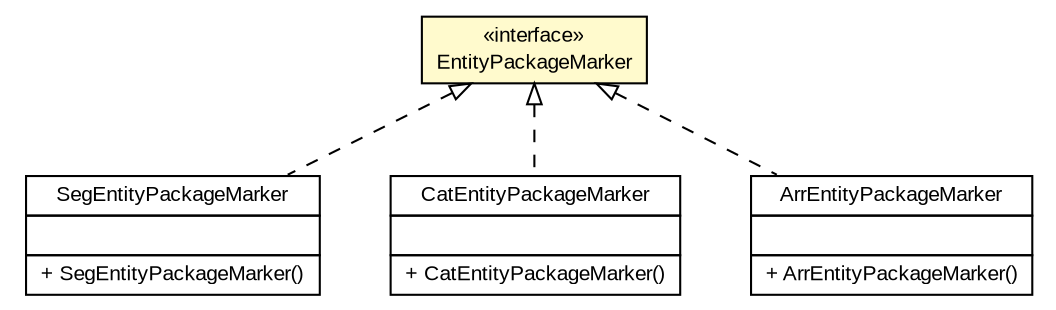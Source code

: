 #!/usr/local/bin/dot
#
# Class diagram 
# Generated by UMLGraph version R5_6 (http://www.umlgraph.org/)
#

digraph G {
	edge [fontname="arial",fontsize=10,labelfontname="arial",labelfontsize=10];
	node [fontname="arial",fontsize=10,shape=plaintext];
	nodesep=0.25;
	ranksep=0.5;
	// br.gov.to.sefaz.persistence.configuration.EntityPackageMarker
	c92733 [label=<<table title="br.gov.to.sefaz.persistence.configuration.EntityPackageMarker" border="0" cellborder="1" cellspacing="0" cellpadding="2" port="p" bgcolor="lemonChiffon" href="./EntityPackageMarker.html">
		<tr><td><table border="0" cellspacing="0" cellpadding="1">
<tr><td align="center" balign="center"> &#171;interface&#187; </td></tr>
<tr><td align="center" balign="center"> EntityPackageMarker </td></tr>
		</table></td></tr>
		</table>>, URL="./EntityPackageMarker.html", fontname="arial", fontcolor="black", fontsize=10.0];
	// br.gov.to.sefaz.seg.persistence.entity.SegEntityPackageMarker
	c92862 [label=<<table title="br.gov.to.sefaz.seg.persistence.entity.SegEntityPackageMarker" border="0" cellborder="1" cellspacing="0" cellpadding="2" port="p" href="../../seg/persistence/entity/SegEntityPackageMarker.html">
		<tr><td><table border="0" cellspacing="0" cellpadding="1">
<tr><td align="center" balign="center"> SegEntityPackageMarker </td></tr>
		</table></td></tr>
		<tr><td><table border="0" cellspacing="0" cellpadding="1">
<tr><td align="left" balign="left">  </td></tr>
		</table></td></tr>
		<tr><td><table border="0" cellspacing="0" cellpadding="1">
<tr><td align="left" balign="left"> + SegEntityPackageMarker() </td></tr>
		</table></td></tr>
		</table>>, URL="../../seg/persistence/entity/SegEntityPackageMarker.html", fontname="arial", fontcolor="black", fontsize=10.0];
	// br.gov.to.sefaz.cat.persistence.entity.CatEntityPackageMarker
	c92917 [label=<<table title="br.gov.to.sefaz.cat.persistence.entity.CatEntityPackageMarker" border="0" cellborder="1" cellspacing="0" cellpadding="2" port="p" href="../../cat/persistence/entity/CatEntityPackageMarker.html">
		<tr><td><table border="0" cellspacing="0" cellpadding="1">
<tr><td align="center" balign="center"> CatEntityPackageMarker </td></tr>
		</table></td></tr>
		<tr><td><table border="0" cellspacing="0" cellpadding="1">
<tr><td align="left" balign="left">  </td></tr>
		</table></td></tr>
		<tr><td><table border="0" cellspacing="0" cellpadding="1">
<tr><td align="left" balign="left"> + CatEntityPackageMarker() </td></tr>
		</table></td></tr>
		</table>>, URL="../../cat/persistence/entity/CatEntityPackageMarker.html", fontname="arial", fontcolor="black", fontsize=10.0];
	// br.gov.to.sefaz.arr.parametros.persistence.entity.ArrEntityPackageMarker
	c93072 [label=<<table title="br.gov.to.sefaz.arr.parametros.persistence.entity.ArrEntityPackageMarker" border="0" cellborder="1" cellspacing="0" cellpadding="2" port="p" href="../../arr/parametros/persistence/entity/ArrEntityPackageMarker.html">
		<tr><td><table border="0" cellspacing="0" cellpadding="1">
<tr><td align="center" balign="center"> ArrEntityPackageMarker </td></tr>
		</table></td></tr>
		<tr><td><table border="0" cellspacing="0" cellpadding="1">
<tr><td align="left" balign="left">  </td></tr>
		</table></td></tr>
		<tr><td><table border="0" cellspacing="0" cellpadding="1">
<tr><td align="left" balign="left"> + ArrEntityPackageMarker() </td></tr>
		</table></td></tr>
		</table>>, URL="../../arr/parametros/persistence/entity/ArrEntityPackageMarker.html", fontname="arial", fontcolor="black", fontsize=10.0];
	//br.gov.to.sefaz.seg.persistence.entity.SegEntityPackageMarker implements br.gov.to.sefaz.persistence.configuration.EntityPackageMarker
	c92733:p -> c92862:p [dir=back,arrowtail=empty,style=dashed];
	//br.gov.to.sefaz.cat.persistence.entity.CatEntityPackageMarker implements br.gov.to.sefaz.persistence.configuration.EntityPackageMarker
	c92733:p -> c92917:p [dir=back,arrowtail=empty,style=dashed];
	//br.gov.to.sefaz.arr.parametros.persistence.entity.ArrEntityPackageMarker implements br.gov.to.sefaz.persistence.configuration.EntityPackageMarker
	c92733:p -> c93072:p [dir=back,arrowtail=empty,style=dashed];
}

